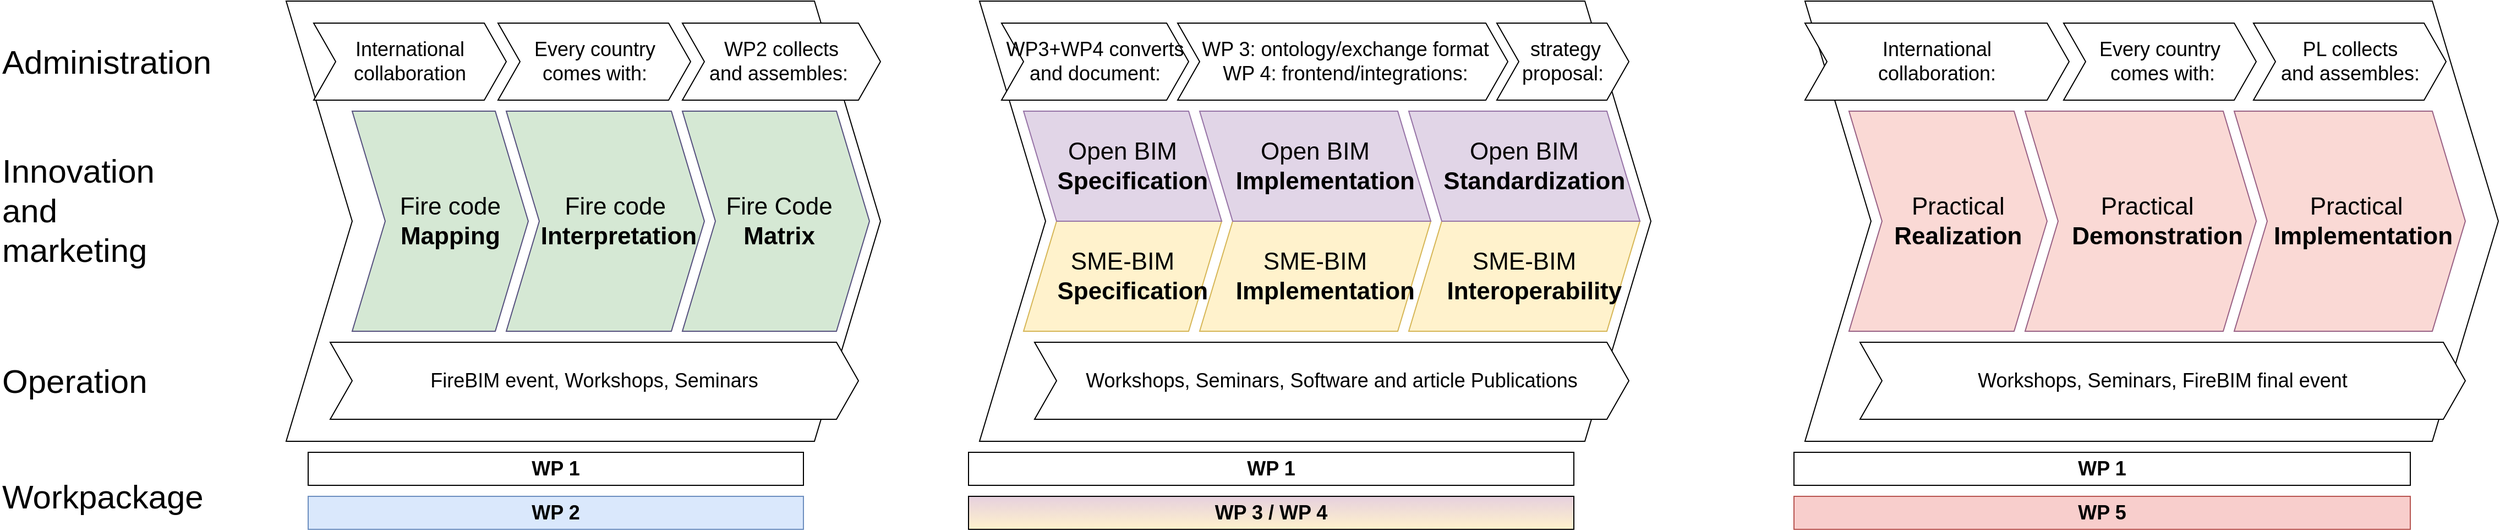 <mxfile version="16.5.5" type="github">
  <diagram id="50i3K7nlYH6oyTf6ZRoc" name="Page-1">
    <mxGraphModel dx="2272" dy="882" grid="1" gridSize="10" guides="1" tooltips="1" connect="1" arrows="1" fold="1" page="1" pageScale="1" pageWidth="850" pageHeight="1100" math="0" shadow="0">
      <root>
        <mxCell id="0" />
        <mxCell id="1" parent="0" />
        <mxCell id="LbvQtDSeulyC5G_0_8Kj-7" value="" style="shape=step;perimeter=stepPerimeter;whiteSpace=wrap;html=1;fixedSize=1;size=60;" parent="1" vertex="1">
          <mxGeometry x="670" y="170" width="610" height="400" as="geometry" />
        </mxCell>
        <mxCell id="XaFjKHI1NQaH3z4sg4-c-1" value="&lt;div style=&quot;font-size: 22px&quot;&gt;SME-BIM&lt;/div&gt;&lt;div style=&quot;font-size: 22px&quot;&gt;&amp;nbsp; &amp;nbsp;&lt;b&gt;Specification&lt;/b&gt;&lt;/div&gt;" style="shape=parallelogram;perimeter=parallelogramPerimeter;whiteSpace=wrap;html=1;fixedSize=1;size=30;fillColor=#fff2cc;strokeColor=#d6b656;" parent="1" vertex="1">
          <mxGeometry x="710" y="370" width="180" height="100" as="geometry" />
        </mxCell>
        <mxCell id="XaFjKHI1NQaH3z4sg4-c-5" value="&lt;div style=&quot;font-size: 22px&quot;&gt;Open BIM&lt;/div&gt;&lt;div style=&quot;font-size: 22px&quot;&gt;&amp;nbsp; &amp;nbsp;&lt;b&gt;Specification&lt;/b&gt;&lt;/div&gt;" style="shape=parallelogram;perimeter=parallelogramPerimeter;whiteSpace=wrap;html=1;fixedSize=1;size=30;flipV=1;fillColor=#e1d5e7;strokeColor=#9673a6;" parent="1" vertex="1">
          <mxGeometry x="710" y="270" width="180" height="100" as="geometry" />
        </mxCell>
        <mxCell id="LbvQtDSeulyC5G_0_8Kj-1" value="" style="shape=step;perimeter=stepPerimeter;whiteSpace=wrap;html=1;fixedSize=1;size=60;" parent="1" vertex="1">
          <mxGeometry x="40" y="170" width="540" height="400" as="geometry" />
        </mxCell>
        <mxCell id="LbvQtDSeulyC5G_0_8Kj-3" value="&lt;div style=&quot;font-size: 22px&quot;&gt;&lt;span&gt;&amp;nbsp; &amp;nbsp; &amp;nbsp; Fire code&amp;nbsp; &amp;nbsp; &amp;nbsp; &amp;nbsp;&lt;b&gt;Mapping&lt;/b&gt;&lt;/span&gt;&lt;/div&gt;" style="shape=step;perimeter=stepPerimeter;whiteSpace=wrap;html=1;fixedSize=1;size=30;align=center;fillColor=#D5E8D4;strokeColor=#56517e;" parent="1" vertex="1">
          <mxGeometry x="100" y="270" width="160" height="200" as="geometry" />
        </mxCell>
        <mxCell id="LbvQtDSeulyC5G_0_8Kj-4" value="&lt;font style=&quot;font-size: 22px&quot;&gt;&amp;nbsp; &amp;nbsp; &amp;nbsp; &amp;nbsp; Fire code&amp;nbsp; &amp;nbsp; &amp;nbsp; &amp;nbsp; &amp;nbsp;&amp;nbsp;&lt;b&gt;Interpretation&lt;/b&gt;&lt;/font&gt;" style="shape=step;perimeter=stepPerimeter;whiteSpace=wrap;html=1;fixedSize=1;size=30;fillColor=#D5E8D4;strokeColor=#56517e;" parent="1" vertex="1">
          <mxGeometry x="240" y="270" width="180" height="200" as="geometry" />
        </mxCell>
        <mxCell id="LbvQtDSeulyC5G_0_8Kj-5" value="&lt;font style=&quot;font-size: 22px&quot;&gt;&amp;nbsp; &amp;nbsp; Fire Code&amp;nbsp; &amp;nbsp; &lt;b&gt;&amp;nbsp;Matrix&lt;/b&gt;&lt;/font&gt;" style="shape=step;perimeter=stepPerimeter;whiteSpace=wrap;html=1;fixedSize=1;size=30;fillColor=#D5E8D4;strokeColor=#56517e;" parent="1" vertex="1">
          <mxGeometry x="400" y="270" width="170" height="200" as="geometry" />
        </mxCell>
        <mxCell id="LbvQtDSeulyC5G_0_8Kj-13" value="" style="shape=step;perimeter=stepPerimeter;whiteSpace=wrap;html=1;fixedSize=1;size=60;" parent="1" vertex="1">
          <mxGeometry x="1420" y="170" width="630" height="400" as="geometry" />
        </mxCell>
        <mxCell id="LbvQtDSeulyC5G_0_8Kj-14" value="&lt;div style=&quot;font-size: 22px&quot;&gt;&lt;font style=&quot;font-size: 22px&quot;&gt;&amp;nbsp; &amp;nbsp;Practical&lt;/font&gt;&lt;/div&gt;&lt;div style=&quot;font-size: 22px&quot;&gt;&lt;font style=&quot;font-size: 22px&quot;&gt;&amp;nbsp; &amp;nbsp;&lt;b&gt;Realization&lt;/b&gt;&lt;/font&gt;&lt;/div&gt;" style="shape=step;perimeter=stepPerimeter;whiteSpace=wrap;html=1;fixedSize=1;size=30;align=center;fillColor=#FAD9D5;strokeColor=#996185;" parent="1" vertex="1">
          <mxGeometry x="1460" y="270" width="180" height="200" as="geometry" />
        </mxCell>
        <mxCell id="LbvQtDSeulyC5G_0_8Kj-15" value="&lt;font style=&quot;font-size: 22px&quot;&gt;&amp;nbsp; &amp;nbsp; &amp;nbsp; &amp;nbsp; &amp;nbsp; &amp;nbsp;Practical&amp;nbsp; &amp;nbsp; &amp;nbsp; &amp;nbsp; &amp;nbsp; &amp;nbsp; &amp;nbsp; &amp;nbsp;&lt;b&gt;Demonstration&lt;/b&gt;&lt;/font&gt;" style="shape=step;perimeter=stepPerimeter;whiteSpace=wrap;html=1;fixedSize=1;size=30;fillColor=#FAD9D5;strokeColor=#996185;" parent="1" vertex="1">
          <mxGeometry x="1620" y="270" width="210" height="200" as="geometry" />
        </mxCell>
        <mxCell id="LbvQtDSeulyC5G_0_8Kj-16" value="&lt;font style=&quot;font-size: 22px&quot;&gt;&amp;nbsp; &amp;nbsp; &amp;nbsp; &amp;nbsp; &amp;nbsp; &amp;nbsp;Practical&amp;nbsp; &amp;nbsp; &amp;nbsp; &amp;nbsp; &amp;nbsp; &amp;nbsp; &amp;nbsp;&amp;nbsp;&lt;b&gt;Implementation&lt;/b&gt;&lt;/font&gt;" style="shape=step;perimeter=stepPerimeter;whiteSpace=wrap;html=1;fixedSize=1;size=30;fillColor=#FAD9D5;strokeColor=#996185;" parent="1" vertex="1">
          <mxGeometry x="1810" y="270" width="210" height="200" as="geometry" />
        </mxCell>
        <mxCell id="LbvQtDSeulyC5G_0_8Kj-17" value="&lt;font style=&quot;font-size: 18px&quot;&gt;FireBIM event, Workshops, Seminars&lt;/font&gt;" style="shape=step;perimeter=stepPerimeter;whiteSpace=wrap;html=1;fixedSize=1;size=20;" parent="1" vertex="1">
          <mxGeometry x="80" y="480" width="480" height="70" as="geometry" />
        </mxCell>
        <mxCell id="LbvQtDSeulyC5G_0_8Kj-18" value="&lt;font style=&quot;font-size: 18px&quot;&gt;Workshops, Seminars, Software and article Publications&lt;/font&gt;" style="shape=step;perimeter=stepPerimeter;whiteSpace=wrap;html=1;fixedSize=1;size=20;" parent="1" vertex="1">
          <mxGeometry x="720" y="480" width="540" height="70" as="geometry" />
        </mxCell>
        <mxCell id="LbvQtDSeulyC5G_0_8Kj-19" value="&lt;font style=&quot;font-size: 18px&quot;&gt;Workshops, Seminars, FireBIM final event&lt;/font&gt;" style="shape=step;perimeter=stepPerimeter;whiteSpace=wrap;html=1;fixedSize=1;size=20;" parent="1" vertex="1">
          <mxGeometry x="1470" y="480" width="550" height="70" as="geometry" />
        </mxCell>
        <mxCell id="LbvQtDSeulyC5G_0_8Kj-23" value="&lt;font style=&quot;font-size: 18px&quot;&gt;International collaboration&lt;/font&gt;" style="shape=step;perimeter=stepPerimeter;whiteSpace=wrap;html=1;fixedSize=1;size=20;" parent="1" vertex="1">
          <mxGeometry x="65" y="190" width="175" height="70" as="geometry" />
        </mxCell>
        <mxCell id="LbvQtDSeulyC5G_0_8Kj-25" value="&lt;font style=&quot;font-size: 18px&quot;&gt;WP2 collects &lt;br&gt;and assembles:&amp;nbsp;&lt;/font&gt;" style="shape=step;perimeter=stepPerimeter;whiteSpace=wrap;html=1;fixedSize=1;size=20;" parent="1" vertex="1">
          <mxGeometry x="400" y="190" width="180" height="70" as="geometry" />
        </mxCell>
        <mxCell id="LbvQtDSeulyC5G_0_8Kj-26" value="&lt;font style=&quot;font-size: 18px&quot;&gt;Every country &lt;br&gt;comes with:&lt;/font&gt;" style="shape=step;perimeter=stepPerimeter;whiteSpace=wrap;html=1;fixedSize=1;size=20;" parent="1" vertex="1">
          <mxGeometry x="232.5" y="190" width="175" height="70" as="geometry" />
        </mxCell>
        <mxCell id="LbvQtDSeulyC5G_0_8Kj-27" value="&lt;font style=&quot;font-size: 18px&quot;&gt;WP3+WP4 converts &lt;br&gt;and document:&lt;/font&gt;" style="shape=step;perimeter=stepPerimeter;whiteSpace=wrap;html=1;fixedSize=1;size=20;" parent="1" vertex="1">
          <mxGeometry x="690" y="190" width="170" height="70" as="geometry" />
        </mxCell>
        <mxCell id="LbvQtDSeulyC5G_0_8Kj-28" value="&lt;font style=&quot;font-size: 18px&quot;&gt;&amp;nbsp;WP 3: ontology/exchange format&lt;br&gt;&amp;nbsp;WP 4: frontend/integrations:&lt;/font&gt;" style="shape=step;perimeter=stepPerimeter;whiteSpace=wrap;html=1;fixedSize=1;size=20;" parent="1" vertex="1">
          <mxGeometry x="850" y="190" width="300" height="70" as="geometry" />
        </mxCell>
        <mxCell id="LbvQtDSeulyC5G_0_8Kj-29" value="&lt;font style=&quot;font-size: 18px&quot;&gt;&amp;nbsp;strategy proposal:&lt;/font&gt;" style="shape=step;perimeter=stepPerimeter;whiteSpace=wrap;html=1;fixedSize=1;size=20;" parent="1" vertex="1">
          <mxGeometry x="1140" y="190" width="120" height="70" as="geometry" />
        </mxCell>
        <mxCell id="LbvQtDSeulyC5G_0_8Kj-30" value="&lt;font style=&quot;font-size: 18px&quot;&gt;International &lt;br&gt;collaboration:&lt;/font&gt;" style="shape=step;perimeter=stepPerimeter;whiteSpace=wrap;html=1;fixedSize=1;size=20;" parent="1" vertex="1">
          <mxGeometry x="1420" y="190" width="240" height="70" as="geometry" />
        </mxCell>
        <mxCell id="LbvQtDSeulyC5G_0_8Kj-31" value="&lt;font style=&quot;font-size: 18px&quot;&gt;Every country&lt;br&gt;&amp;nbsp;comes with:&lt;/font&gt;" style="shape=step;perimeter=stepPerimeter;whiteSpace=wrap;html=1;fixedSize=1;size=20;" parent="1" vertex="1">
          <mxGeometry x="1655" y="190" width="175" height="70" as="geometry" />
        </mxCell>
        <mxCell id="LbvQtDSeulyC5G_0_8Kj-32" value="&lt;font style=&quot;font-size: 18px&quot;&gt;PL collects&lt;br&gt;&amp;nbsp;and assembles:&amp;nbsp;&lt;/font&gt;" style="shape=step;perimeter=stepPerimeter;whiteSpace=wrap;html=1;fixedSize=1;size=20;" parent="1" vertex="1">
          <mxGeometry x="1827.5" y="190" width="175" height="70" as="geometry" />
        </mxCell>
        <mxCell id="LbvQtDSeulyC5G_0_8Kj-35" value="&lt;font style=&quot;font-size: 30px&quot;&gt;Administration&lt;/font&gt;" style="text;html=1;strokeColor=none;fillColor=none;align=left;verticalAlign=middle;whiteSpace=wrap;rounded=0;" parent="1" vertex="1">
          <mxGeometry x="-220" y="215" width="40" height="20" as="geometry" />
        </mxCell>
        <mxCell id="LbvQtDSeulyC5G_0_8Kj-43" value="&lt;div&gt;&lt;span style=&quot;font-size: 30px&quot;&gt;Innovation and marketing&lt;/span&gt;&lt;/div&gt;" style="text;html=1;strokeColor=none;fillColor=none;align=left;verticalAlign=middle;whiteSpace=wrap;rounded=0;" parent="1" vertex="1">
          <mxGeometry x="-220" y="350" width="40" height="20" as="geometry" />
        </mxCell>
        <mxCell id="LbvQtDSeulyC5G_0_8Kj-44" value="&lt;font style=&quot;font-size: 30px&quot;&gt;Operation&lt;/font&gt;" style="text;html=1;strokeColor=none;fillColor=none;align=left;verticalAlign=middle;whiteSpace=wrap;rounded=0;" parent="1" vertex="1">
          <mxGeometry x="-220" y="505" width="40" height="20" as="geometry" />
        </mxCell>
        <mxCell id="XQZFtmUjKF8SVb1kRs2g-2" value="&lt;font style=&quot;font-size: 18px&quot;&gt;&lt;b&gt;WP 1&lt;br&gt;&lt;/b&gt;&lt;/font&gt;" style="rounded=0;whiteSpace=wrap;html=1;fillColor=#FFFFFF;" parent="1" vertex="1">
          <mxGeometry x="60" y="580" width="450" height="30" as="geometry" />
        </mxCell>
        <mxCell id="XQZFtmUjKF8SVb1kRs2g-4" value="&lt;font style=&quot;font-size: 18px&quot;&gt;&lt;b&gt;WP 2&lt;br&gt;&lt;/b&gt;&lt;/font&gt;" style="rounded=0;whiteSpace=wrap;html=1;fillColor=#dae8fc;strokeColor=#6c8ebf;" parent="1" vertex="1">
          <mxGeometry x="60" y="620" width="450" height="30" as="geometry" />
        </mxCell>
        <mxCell id="XQZFtmUjKF8SVb1kRs2g-5" value="&lt;font style=&quot;font-size: 18px&quot;&gt;&lt;b&gt;WP 3 / WP 4&lt;br&gt;&lt;/b&gt;&lt;/font&gt;" style="rounded=0;whiteSpace=wrap;html=1;fillColor=#E6D0DE;gradientColor=#FFF2CC;gradientDirection=south;" parent="1" vertex="1">
          <mxGeometry x="660" y="620" width="550" height="30" as="geometry" />
        </mxCell>
        <mxCell id="XQZFtmUjKF8SVb1kRs2g-7" value="&lt;font style=&quot;font-size: 18px&quot;&gt;&lt;b&gt;WP 5&lt;br&gt;&lt;/b&gt;&lt;/font&gt;" style="rounded=0;whiteSpace=wrap;html=1;fillColor=#f8cecc;strokeColor=#b85450;" parent="1" vertex="1">
          <mxGeometry x="1410" y="620" width="560" height="30" as="geometry" />
        </mxCell>
        <mxCell id="XaFjKHI1NQaH3z4sg4-c-6" value="&lt;span style=&quot;font-size: 22px&quot;&gt;SME-&lt;/span&gt;&lt;span style=&quot;font-size: 22px&quot;&gt;BIM&lt;/span&gt;&lt;span style=&quot;font-size: 22px&quot;&gt;&lt;br&gt;&lt;/span&gt;&lt;div style=&quot;font-size: 22px&quot;&gt;&amp;nbsp; &amp;nbsp;&lt;b&gt;Implementation&lt;/b&gt;&lt;/div&gt;" style="shape=parallelogram;perimeter=parallelogramPerimeter;whiteSpace=wrap;html=1;fixedSize=1;size=30;fillColor=#fff2cc;strokeColor=#d6b656;" parent="1" vertex="1">
          <mxGeometry x="870" y="370" width="210" height="100" as="geometry" />
        </mxCell>
        <mxCell id="XaFjKHI1NQaH3z4sg4-c-7" value="&lt;div style=&quot;font-size: 22px&quot;&gt;Open BIM&lt;/div&gt;&lt;div style=&quot;font-size: 22px&quot;&gt;&amp;nbsp; &amp;nbsp;&lt;b&gt;Implementation&lt;/b&gt;&lt;/div&gt;" style="shape=parallelogram;perimeter=parallelogramPerimeter;whiteSpace=wrap;html=1;fixedSize=1;size=30;flipV=1;fillColor=#e1d5e7;strokeColor=#9673a6;" parent="1" vertex="1">
          <mxGeometry x="870" y="270" width="210" height="100" as="geometry" />
        </mxCell>
        <mxCell id="XaFjKHI1NQaH3z4sg4-c-8" value="&lt;span style=&quot;font-size: 22px&quot;&gt;SME-&lt;/span&gt;&lt;span style=&quot;font-size: 22px&quot;&gt;BIM&lt;/span&gt;&lt;span style=&quot;font-size: 22px&quot;&gt;&lt;br&gt;&lt;/span&gt;&lt;div style=&quot;font-size: 22px&quot;&gt;&amp;nbsp; &amp;nbsp;&lt;b&gt;Interoperability&lt;/b&gt;&lt;/div&gt;" style="shape=parallelogram;perimeter=parallelogramPerimeter;whiteSpace=wrap;html=1;fixedSize=1;size=30;fillColor=#fff2cc;strokeColor=#d6b656;" parent="1" vertex="1">
          <mxGeometry x="1060" y="370" width="210" height="100" as="geometry" />
        </mxCell>
        <mxCell id="XaFjKHI1NQaH3z4sg4-c-9" value="&lt;div style=&quot;font-size: 22px&quot;&gt;Open BIM&lt;/div&gt;&lt;div style=&quot;font-size: 22px&quot;&gt;&amp;nbsp; &amp;nbsp;&lt;b&gt;Standardization&lt;/b&gt;&lt;/div&gt;" style="shape=parallelogram;perimeter=parallelogramPerimeter;whiteSpace=wrap;html=1;fixedSize=1;size=30;flipV=1;fillColor=#e1d5e7;strokeColor=#9673a6;" parent="1" vertex="1">
          <mxGeometry x="1060" y="270" width="210" height="100" as="geometry" />
        </mxCell>
        <mxCell id="XaFjKHI1NQaH3z4sg4-c-17" value="&lt;font style=&quot;font-size: 30px&quot;&gt;Workpackage&lt;/font&gt;" style="text;html=1;strokeColor=none;fillColor=none;align=left;verticalAlign=middle;whiteSpace=wrap;rounded=0;" parent="1" vertex="1">
          <mxGeometry x="-220" y="610" width="40" height="20" as="geometry" />
        </mxCell>
        <mxCell id="rwebh04eA0PCS45ctLFx-1" value="&lt;font style=&quot;font-size: 18px&quot;&gt;&lt;b&gt;WP 1&lt;br&gt;&lt;/b&gt;&lt;/font&gt;" style="rounded=0;whiteSpace=wrap;html=1;fillColor=#FFFFFF;" vertex="1" parent="1">
          <mxGeometry x="660" y="580" width="550" height="30" as="geometry" />
        </mxCell>
        <mxCell id="rwebh04eA0PCS45ctLFx-2" value="&lt;font style=&quot;font-size: 18px&quot;&gt;&lt;b&gt;WP 1&lt;br&gt;&lt;/b&gt;&lt;/font&gt;" style="rounded=0;whiteSpace=wrap;html=1;fillColor=#FFFFFF;" vertex="1" parent="1">
          <mxGeometry x="1410" y="580" width="560" height="30" as="geometry" />
        </mxCell>
      </root>
    </mxGraphModel>
  </diagram>
</mxfile>
